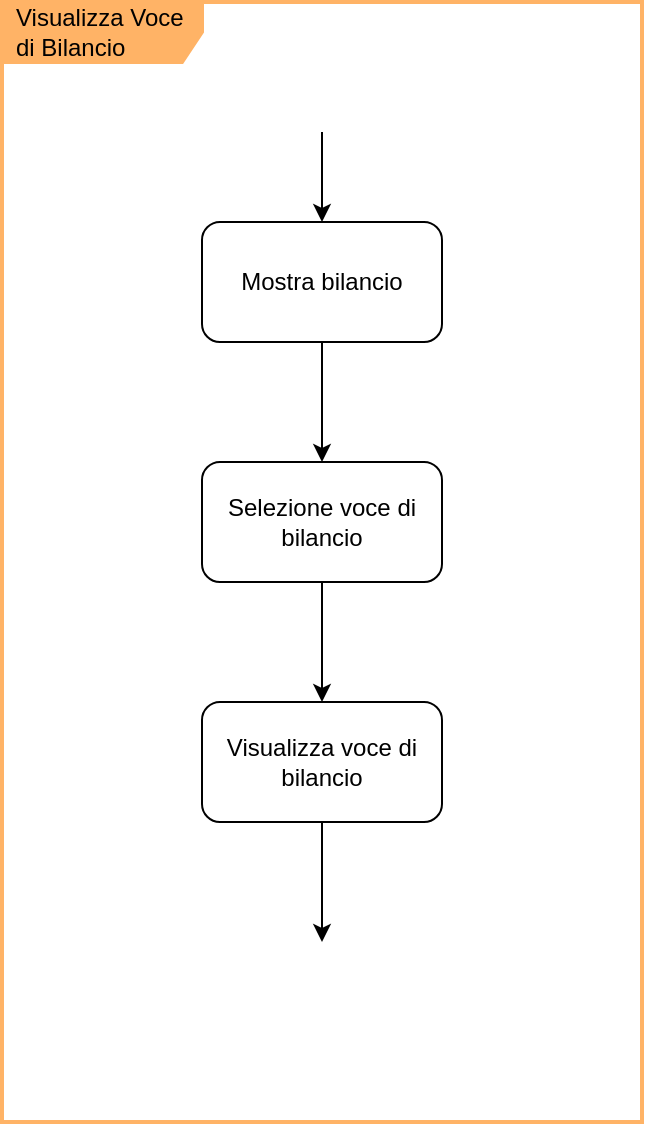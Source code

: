 <mxfile version="18.0.3" type="google"><diagram id="wGh3iyByMa4328_D3l_t" name="Page-1"><mxGraphModel grid="0" page="0" gridSize="10" guides="1" tooltips="1" connect="1" arrows="1" fold="1" pageScale="1" pageWidth="827" pageHeight="1169" math="0" shadow="0"><root><mxCell id="0"/><mxCell id="1" parent="0"/><mxCell id="Es3pX4M3yYbVvLYQEc00-2" style="edgeStyle=orthogonalEdgeStyle;rounded=0;orthogonalLoop=1;jettySize=auto;html=1;entryX=0.5;entryY=0;entryDx=0;entryDy=0;" edge="1" parent="1" source="Es3pX4M3yYbVvLYQEc00-3" target="Es3pX4M3yYbVvLYQEc00-6"><mxGeometry relative="1" as="geometry"/></mxCell><mxCell id="Es3pX4M3yYbVvLYQEc00-3" value="" style="shape=image;html=1;verticalAlign=top;verticalLabelPosition=bottom;labelBackgroundColor=#ffffff;imageAspect=0;aspect=fixed;image=https://cdn4.iconfinder.com/data/icons/essential-app-2/16/record-round-circle-dot-128.png" vertex="1" parent="1"><mxGeometry x="342.5" y="80" width="35" height="35" as="geometry"/></mxCell><mxCell id="Es3pX4M3yYbVvLYQEc00-4" value="" style="shape=image;html=1;verticalAlign=top;verticalLabelPosition=bottom;labelBackgroundColor=#ffffff;imageAspect=0;aspect=fixed;image=https://cdn4.iconfinder.com/data/icons/ionicons/512/icon-ios7-circle-filled-128.png" vertex="1" parent="1"><mxGeometry x="335" y="520" width="50" height="50" as="geometry"/></mxCell><mxCell id="Es3pX4M3yYbVvLYQEc00-5" style="edgeStyle=orthogonalEdgeStyle;rounded=0;orthogonalLoop=1;jettySize=auto;html=1;" edge="1" parent="1" source="Es3pX4M3yYbVvLYQEc00-6"><mxGeometry relative="1" as="geometry"><mxPoint x="360" y="280" as="targetPoint"/></mxGeometry></mxCell><mxCell id="Es3pX4M3yYbVvLYQEc00-6" value="Mostra bilancio" style="rounded=1;whiteSpace=wrap;html=1;" vertex="1" parent="1"><mxGeometry x="300" y="160" width="120" height="60" as="geometry"/></mxCell><mxCell id="Es3pX4M3yYbVvLYQEc00-7" style="edgeStyle=orthogonalEdgeStyle;rounded=0;orthogonalLoop=1;jettySize=auto;html=1;entryX=0.5;entryY=0;entryDx=0;entryDy=0;" edge="1" parent="1" source="Es3pX4M3yYbVvLYQEc00-8" target="Es3pX4M3yYbVvLYQEc00-10"><mxGeometry relative="1" as="geometry"/></mxCell><mxCell id="Es3pX4M3yYbVvLYQEc00-8" value="Selezione voce di bilancio" style="rounded=1;whiteSpace=wrap;html=1;" vertex="1" parent="1"><mxGeometry x="300" y="280" width="120" height="60" as="geometry"/></mxCell><mxCell id="Es3pX4M3yYbVvLYQEc00-9" style="edgeStyle=orthogonalEdgeStyle;rounded=0;orthogonalLoop=1;jettySize=auto;html=1;entryX=0.5;entryY=0;entryDx=0;entryDy=0;" edge="1" parent="1" source="Es3pX4M3yYbVvLYQEc00-10" target="Es3pX4M3yYbVvLYQEc00-4"><mxGeometry relative="1" as="geometry"/></mxCell><mxCell id="Es3pX4M3yYbVvLYQEc00-10" value="Visualizza voce di bilancio" style="rounded=1;whiteSpace=wrap;html=1;" vertex="1" parent="1"><mxGeometry x="300" y="400" width="120" height="60" as="geometry"/></mxCell><mxCell id="Es3pX4M3yYbVvLYQEc00-11" value="Visualizza Voce di Bilancio" style="shape=umlFrame;whiteSpace=wrap;html=1;width=100;height=30;boundedLbl=1;verticalAlign=middle;align=left;spacingLeft=5;strokeWidth=2;strokeColor=#FFB366;fillColor=#FFB366;" vertex="1" parent="1"><mxGeometry x="200" y="50" width="320" height="560" as="geometry"/></mxCell></root></mxGraphModel></diagram></mxfile>